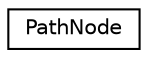 digraph G
{
  edge [fontname="Helvetica",fontsize="10",labelfontname="Helvetica",labelfontsize="10"];
  node [fontname="Helvetica",fontsize="10",shape=record];
  rankdir=LR;
  Node1 [label="PathNode",height=0.2,width=0.4,color="black", fillcolor="white", style="filled",URL="$de/d75/structPathNode.html"];
}
